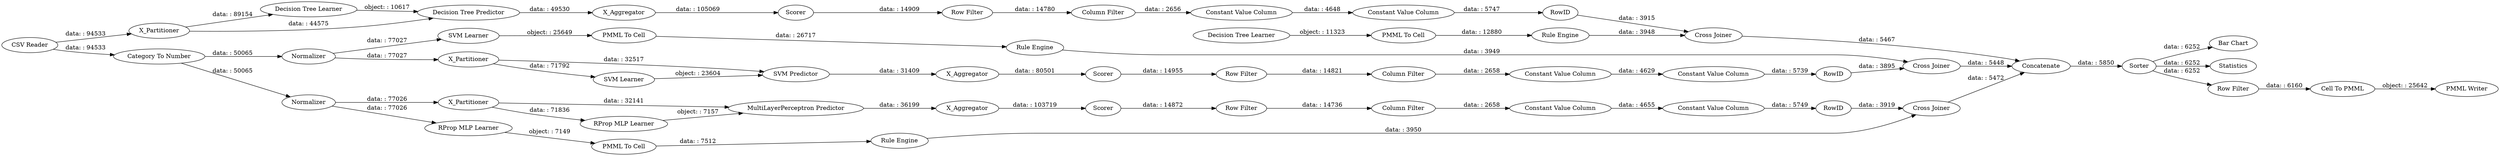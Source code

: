 digraph {
	"2758722877496367519_59" [label="Bar Chart"]
	"-1115088567679433887_31" [label="Decision Tree Learner"]
	"-2053597805189247777_293" [label=RowID]
	"-4308080674052434174_2" [label=X_Partitioner]
	"6060531030140415755_28" [label="PMML To Cell"]
	"8178953133957270769_35" [label="RProp MLP Learner"]
	"8206676286917930980_292" [label="Constant Value Column"]
	"-2053597805189247777_294" [label="Column Filter"]
	"8206676286917930980_9" [label="Row Filter"]
	"-2614838245791645089_290" [label="Constant Value Column"]
	"-2614838245791645089_294" [label="Column Filter"]
	"5591336761336214690_34" [label="PMML To Cell"]
	"-1115088567679433887_38" [label="Cross Joiner"]
	"-4308080674052434174_7" [label=X_Aggregator]
	"-2614838245791645089_292" [label="Constant Value Column"]
	"8178953133957270769_22" [label="PMML To Cell"]
	"-1115088567679433887_7" [label=X_Aggregator]
	"-4308080674052434174_40" [label=Scorer]
	"5591336761336214690_33" [label="SVM Learner"]
	"4244283074895743295_2" [label=X_Partitioner]
	"8206676286917930980_293" [label=RowID]
	"8178953133957270769_34" [label="Rule Engine"]
	"2758722877496367519_60" [label=Concatenate]
	"2758722877496367519_52" [label=Sorter]
	"5591336761336214690_35" [label="Rule Engine"]
	"-4308080674052434174_39" [label=Normalizer]
	"-4308080674052434174_31" [label="RProp MLP Learner"]
	"4244283074895743295_39" [label="Cross Joiner"]
	"8206676286917930980_294" [label="Column Filter"]
	"-4308080674052434174_38" [label="Cross Joiner"]
	"-2053597805189247777_290" [label="Constant Value Column"]
	"-2614838245791645089_293" [label=RowID]
	"-2053597805189247777_9" [label="Row Filter"]
	"-1115088567679433887_2" [label=X_Partitioner]
	"4244283074895743295_7" [label=X_Aggregator]
	"2758722877496367519_62" [label="CSV Reader"]
	"6060531030140415755_34" [label="Rule Engine"]
	"2758722877496367519_61" [label="PMML Writer"]
	"2758722877496367519_54" [label="Cell To PMML"]
	"6060531030140415755_33" [label="Decision Tree Learner"]
	"4244283074895743295_40" [label=Normalizer]
	"4244283074895743295_31" [label="SVM Learner"]
	"-1115088567679433887_32" [label="Decision Tree Predictor"]
	"-2053597805189247777_292" [label="Constant Value Column"]
	"2758722877496367519_63" [label=Statistics]
	"2758722877496367519_58" [label="Category To Number"]
	"4244283074895743295_41" [label=Scorer]
	"2758722877496367519_53" [label="Row Filter"]
	"8206676286917930980_290" [label="Constant Value Column"]
	"4244283074895743295_32" [label="SVM Predictor"]
	"-1115088567679433887_39" [label=Scorer]
	"-4308080674052434174_32" [label="MultiLayerPerceptron Predictor"]
	"-2614838245791645089_9" [label="Row Filter"]
	"4244283074895743295_31" -> "4244283074895743295_32" [label="object: : 23604"]
	"8206676286917930980_9" -> "8206676286917930980_294" [label="data: : 14780"]
	"-4308080674052434174_31" -> "-4308080674052434174_32" [label="object: : 7157"]
	"-4308080674052434174_2" -> "-4308080674052434174_32" [label="data: : 32141"]
	"-1115088567679433887_31" -> "-1115088567679433887_32" [label="object: : 10617"]
	"8206676286917930980_292" -> "8206676286917930980_293" [label="data: : 5747"]
	"-2053597805189247777_292" -> "-2053597805189247777_293" [label="data: : 5749"]
	"4244283074895743295_41" -> "-2614838245791645089_9" [label="data: : 14955"]
	"4244283074895743295_40" -> "5591336761336214690_33" [label="data: : 77027"]
	"2758722877496367519_62" -> "-1115088567679433887_2" [label="data: : 94533"]
	"-4308080674052434174_39" -> "8178953133957270769_35" [label="data: : 77026"]
	"4244283074895743295_39" -> "2758722877496367519_60" [label="data: : 5448"]
	"-2614838245791645089_290" -> "-2614838245791645089_292" [label="data: : 4629"]
	"-4308080674052434174_2" -> "-4308080674052434174_31" [label="data: : 71836"]
	"8178953133957270769_22" -> "8178953133957270769_34" [label="data: : 7512"]
	"8178953133957270769_35" -> "8178953133957270769_22" [label="object: : 7149"]
	"5591336761336214690_35" -> "4244283074895743295_39" [label="data: : 3949"]
	"-2053597805189247777_294" -> "-2053597805189247777_290" [label="data: : 2658"]
	"2758722877496367519_52" -> "2758722877496367519_59" [label="data: : 6252"]
	"-4308080674052434174_39" -> "-4308080674052434174_2" [label="data: : 77026"]
	"4244283074895743295_2" -> "4244283074895743295_32" [label="data: : 32517"]
	"-4308080674052434174_32" -> "-4308080674052434174_7" [label="data: : 36199"]
	"4244283074895743295_40" -> "4244283074895743295_2" [label="data: : 77027"]
	"-1115088567679433887_38" -> "2758722877496367519_60" [label="data: : 5467"]
	"2758722877496367519_62" -> "2758722877496367519_58" [label="data: : 94533"]
	"-1115088567679433887_7" -> "-1115088567679433887_39" [label="data: : 105069"]
	"4244283074895743295_2" -> "4244283074895743295_31" [label="data: : 71792"]
	"-1115088567679433887_2" -> "-1115088567679433887_32" [label="data: : 44575"]
	"2758722877496367519_52" -> "2758722877496367519_63" [label="data: : 6252"]
	"-1115088567679433887_32" -> "-1115088567679433887_7" [label="data: : 49530"]
	"8206676286917930980_293" -> "-1115088567679433887_38" [label="data: : 3915"]
	"2758722877496367519_58" -> "4244283074895743295_40" [label="data: : 50065"]
	"2758722877496367519_53" -> "2758722877496367519_54" [label="data: : 6160"]
	"-2053597805189247777_9" -> "-2053597805189247777_294" [label="data: : 14736"]
	"8206676286917930980_294" -> "8206676286917930980_290" [label="data: : 2656"]
	"6060531030140415755_33" -> "6060531030140415755_28" [label="object: : 11323"]
	"5591336761336214690_33" -> "5591336761336214690_34" [label="object: : 25649"]
	"2758722877496367519_58" -> "-4308080674052434174_39" [label="data: : 50065"]
	"-1115088567679433887_2" -> "-1115088567679433887_31" [label="data: : 89154"]
	"8206676286917930980_290" -> "8206676286917930980_292" [label="data: : 4648"]
	"-2053597805189247777_290" -> "-2053597805189247777_292" [label="data: : 4655"]
	"-2614838245791645089_294" -> "-2614838245791645089_290" [label="data: : 2658"]
	"4244283074895743295_32" -> "4244283074895743295_7" [label="data: : 31409"]
	"2758722877496367519_60" -> "2758722877496367519_52" [label="data: : 5850"]
	"5591336761336214690_34" -> "5591336761336214690_35" [label="data: : 26717"]
	"6060531030140415755_28" -> "6060531030140415755_34" [label="data: : 12880"]
	"-4308080674052434174_40" -> "-2053597805189247777_9" [label="data: : 14872"]
	"-1115088567679433887_39" -> "8206676286917930980_9" [label="data: : 14909"]
	"-2614838245791645089_292" -> "-2614838245791645089_293" [label="data: : 5739"]
	"8178953133957270769_34" -> "-4308080674052434174_38" [label="data: : 3950"]
	"-2614838245791645089_9" -> "-2614838245791645089_294" [label="data: : 14821"]
	"4244283074895743295_7" -> "4244283074895743295_41" [label="data: : 80501"]
	"2758722877496367519_52" -> "2758722877496367519_53" [label="data: : 6252"]
	"2758722877496367519_54" -> "2758722877496367519_61" [label="object: : 25642"]
	"-4308080674052434174_38" -> "2758722877496367519_60" [label="data: : 5472"]
	"-2614838245791645089_293" -> "4244283074895743295_39" [label="data: : 3895"]
	"-2053597805189247777_293" -> "-4308080674052434174_38" [label="data: : 3919"]
	"-4308080674052434174_7" -> "-4308080674052434174_40" [label="data: : 103719"]
	"6060531030140415755_34" -> "-1115088567679433887_38" [label="data: : 3948"]
	rankdir=LR
}
